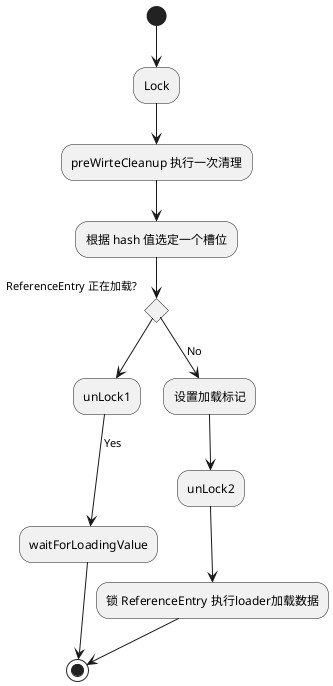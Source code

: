 @startuml

(*) --> "Lock"
--> "preWirteCleanup 执行一次清理"
--> "根据 hash 值选定一个槽位"
if "ReferenceEntry 正在加载?"
--> "unLock1"
--> [Yes] "waitForLoadingValue"
--> (*)
else
--> [No] "设置加载标记"
--> "unLock2"
--> "锁 ReferenceEntry 执行loader加载数据"
--> (*)
@enduml